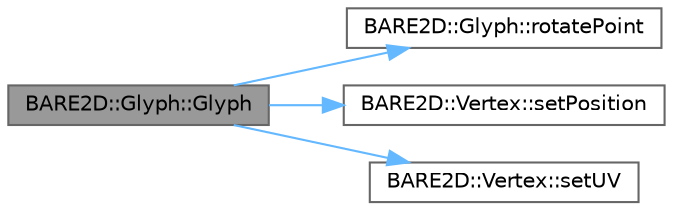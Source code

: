 digraph "BARE2D::Glyph::Glyph"
{
 // INTERACTIVE_SVG=YES
 // LATEX_PDF_SIZE
  bgcolor="transparent";
  edge [fontname=Helvetica,fontsize=10,labelfontname=Helvetica,labelfontsize=10];
  node [fontname=Helvetica,fontsize=10,shape=box,height=0.2,width=0.4];
  rankdir="LR";
  Node1 [label="BARE2D::Glyph::Glyph",height=0.2,width=0.4,color="gray40", fillcolor="grey60", style="filled", fontcolor="black",tooltip=" "];
  Node1 -> Node2 [color="steelblue1",style="solid"];
  Node2 [label="BARE2D::Glyph::rotatePoint",height=0.2,width=0.4,color="grey40", fillcolor="white", style="filled",URL="$class_b_a_r_e2_d_1_1_glyph.html#a25c195b87f163cad61d36798a164297c",tooltip=" "];
  Node1 -> Node3 [color="steelblue1",style="solid"];
  Node3 [label="BARE2D::Vertex::setPosition",height=0.2,width=0.4,color="grey40", fillcolor="white", style="filled",URL="$struct_b_a_r_e2_d_1_1_vertex.html#abc02c06e4c046c1db77747592534a8a2",tooltip="Literally just sets the position. Convenient."];
  Node1 -> Node4 [color="steelblue1",style="solid"];
  Node4 [label="BARE2D::Vertex::setUV",height=0.2,width=0.4,color="grey40", fillcolor="white", style="filled",URL="$struct_b_a_r_e2_d_1_1_vertex.html#a028b850fa99d561233130a0f227c9036",tooltip="Sets the UV coords/dimensions."];
}
